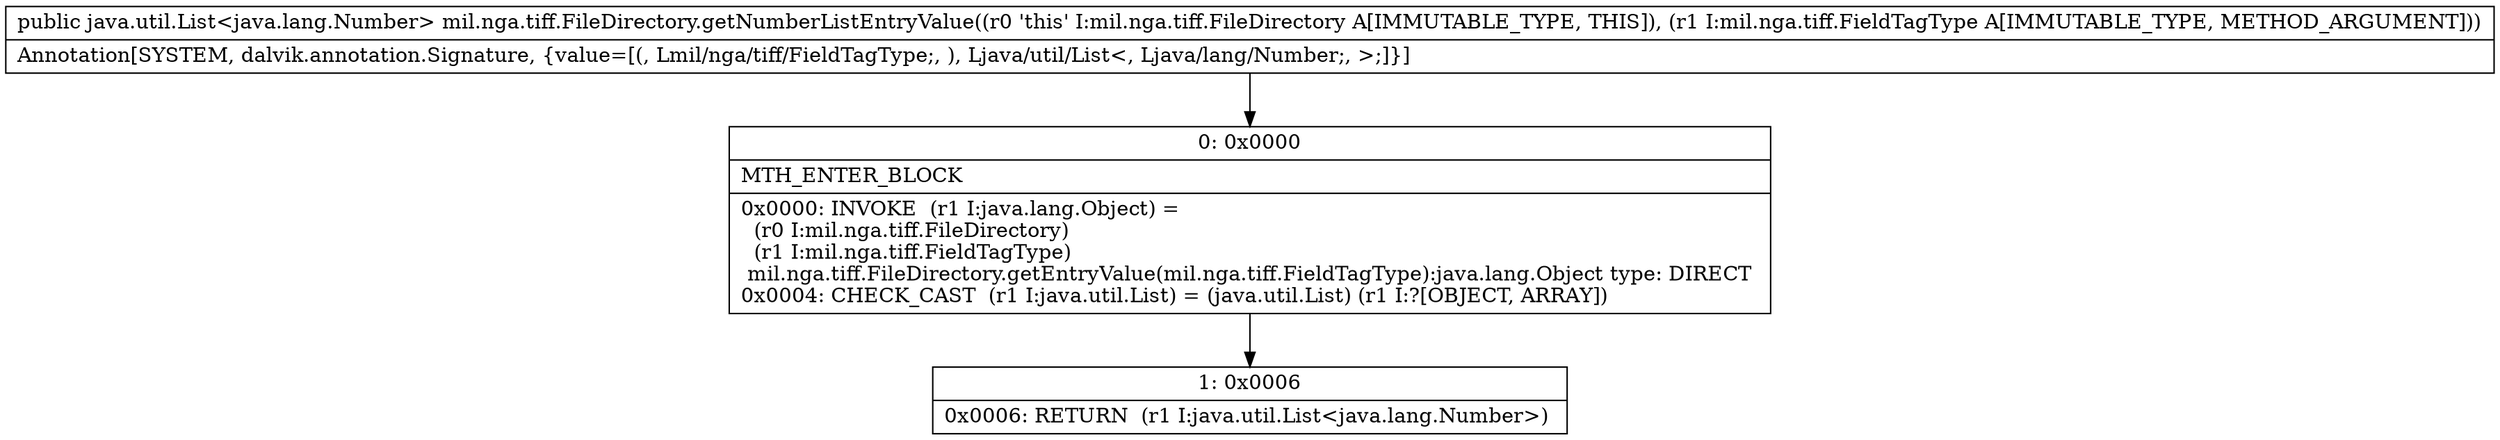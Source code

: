digraph "CFG formil.nga.tiff.FileDirectory.getNumberListEntryValue(Lmil\/nga\/tiff\/FieldTagType;)Ljava\/util\/List;" {
Node_0 [shape=record,label="{0\:\ 0x0000|MTH_ENTER_BLOCK\l|0x0000: INVOKE  (r1 I:java.lang.Object) = \l  (r0 I:mil.nga.tiff.FileDirectory)\l  (r1 I:mil.nga.tiff.FieldTagType)\l mil.nga.tiff.FileDirectory.getEntryValue(mil.nga.tiff.FieldTagType):java.lang.Object type: DIRECT \l0x0004: CHECK_CAST  (r1 I:java.util.List) = (java.util.List) (r1 I:?[OBJECT, ARRAY]) \l}"];
Node_1 [shape=record,label="{1\:\ 0x0006|0x0006: RETURN  (r1 I:java.util.List\<java.lang.Number\>) \l}"];
MethodNode[shape=record,label="{public java.util.List\<java.lang.Number\> mil.nga.tiff.FileDirectory.getNumberListEntryValue((r0 'this' I:mil.nga.tiff.FileDirectory A[IMMUTABLE_TYPE, THIS]), (r1 I:mil.nga.tiff.FieldTagType A[IMMUTABLE_TYPE, METHOD_ARGUMENT]))  | Annotation[SYSTEM, dalvik.annotation.Signature, \{value=[(, Lmil\/nga\/tiff\/FieldTagType;, ), Ljava\/util\/List\<, Ljava\/lang\/Number;, \>;]\}]\l}"];
MethodNode -> Node_0;
Node_0 -> Node_1;
}

